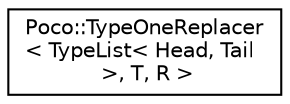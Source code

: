 digraph "Graphical Class Hierarchy"
{
 // LATEX_PDF_SIZE
  edge [fontname="Helvetica",fontsize="10",labelfontname="Helvetica",labelfontsize="10"];
  node [fontname="Helvetica",fontsize="10",shape=record];
  rankdir="LR";
  Node0 [label="Poco::TypeOneReplacer\l\< TypeList\< Head, Tail\l \>, T, R \>",height=0.2,width=0.4,color="black", fillcolor="white", style="filled",URL="$structPoco_1_1TypeOneReplacer_3_01TypeList_3_01Head_00_01Tail_01_4_00_01T_00_01R_01_4.html",tooltip=" "];
}
